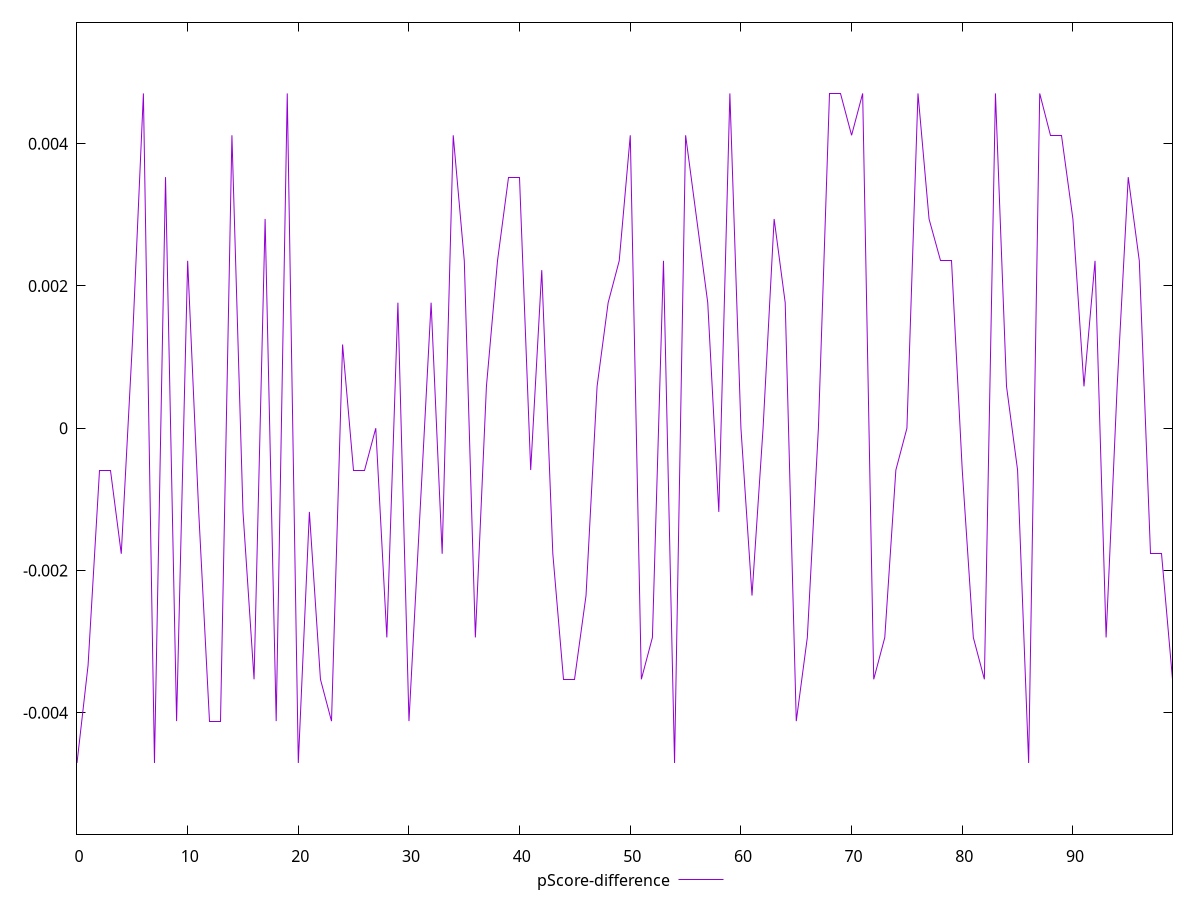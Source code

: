 reset

$pScoreDifference <<EOF
0 -0.004705882352941171
1 -0.0033333333333332993
2 -0.0005882352941176117
3 -0.0005882352941176117
4 -0.0017647058823528905
5 0.0011764705882352788
6 0.004705882352941171
7 -0.004705882352941171
8 0.003529411764705892
9 -0.004117647058823559
10 0.002352941176470613
11 -0.0011764705882353343
12 -0.004117647058823559
13 -0.004117647058823504
14 0.004117647058823504
15 -0.0011764705882352788
16 -0.003529411764705892
17 0.002941176470588225
18 -0.004117647058823559
19 0.004705882352941171
20 -0.004705882352941171
21 -0.0011764705882352788
22 -0.003529411764705892
23 -0.004117647058823559
24 0.0011764705882352788
25 -0.0005882352941176117
26 -0.0005882352941176117
27 0
28 -0.002941176470588225
29 0.001764705882352946
30 -0.004117647058823504
31 -0.0011764705882352788
32 0.001764705882352946
33 -0.001764705882352946
34 0.004117647058823504
35 0.0023529411764705577
36 -0.002941176470588225
37 0.0005882352941176117
38 0.0023529411764705577
39 0.003529411764705892
40 0.003529411764705892
41 -0.0005882352941176117
42 0.0022222222222222365
43 -0.0017647058823528905
44 -0.003529411764705892
45 -0.003529411764705892
46 -0.002352941176470613
47 0.0005882352941176117
48 0.001764705882352946
49 0.002352941176470613
50 0.004117647058823559
51 -0.0035294117647058365
52 -0.002941176470588225
53 0.0023529411764705577
54 -0.004705882352941171
55 0.004117647058823559
56 0.002941176470588225
57 0.001764705882352946
58 -0.0011764705882352788
59 0.004705882352941171
60 0
61 -0.002352941176470613
62 0
63 0.002941176470588225
64 0.001764705882352946
65 -0.004117647058823504
66 -0.002941176470588225
67 0
68 0.004705882352941171
69 0.004705882352941171
70 0.004117647058823504
71 0.004705882352941171
72 -0.0035294117647058365
73 -0.002941176470588225
74 -0.0005882352941176117
75 0
76 0.004705882352941171
77 0.002941176470588225
78 0.0023529411764705577
79 0.0023529411764705577
80 -0.0005882352941176672
81 -0.002941176470588225
82 -0.003529411764705892
83 0.004705882352941171
84 0.0005882352941176672
85 -0.0005882352941176117
86 -0.004705882352941171
87 0.004705882352941171
88 0.004117647058823559
89 0.004117647058823559
90 0.002941176470588225
91 0.0005882352941176672
92 0.0023529411764705577
93 -0.002941176470588225
94 0.0005882352941176672
95 0.003529411764705892
96 0.002352941176470613
97 -0.001764705882352946
98 -0.001764705882352946
99 -0.003529411764705892
EOF

set key outside below
set xrange [0:99]
set yrange [-0.005705882352941171:0.005705882352941171]
set trange [-0.005705882352941171:0.005705882352941171]
set terminal svg size 640, 500 enhanced background rgb 'white'
set output "reports/report_00028_2021-02-24T12-49-42.674Z/uses-http2/samples/agenda/pScore-difference/values.svg"

plot $pScoreDifference title "pScore-difference" with line

reset
